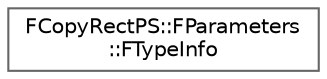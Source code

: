 digraph "Graphical Class Hierarchy"
{
 // INTERACTIVE_SVG=YES
 // LATEX_PDF_SIZE
  bgcolor="transparent";
  edge [fontname=Helvetica,fontsize=10,labelfontname=Helvetica,labelfontsize=10];
  node [fontname=Helvetica,fontsize=10,shape=box,height=0.2,width=0.4];
  rankdir="LR";
  Node0 [id="Node000000",label="FCopyRectPS::FParameters\l::FTypeInfo",height=0.2,width=0.4,color="grey40", fillcolor="white", style="filled",URL="$d1/d4e/structFCopyRectPS_1_1FParameters_1_1FTypeInfo.html",tooltip=" "];
}

